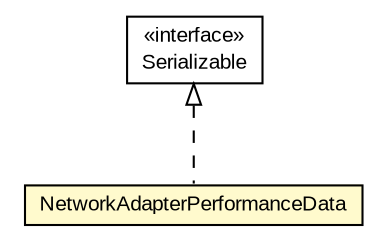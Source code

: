 #!/usr/local/bin/dot
#
# Class diagram 
# Generated by UMLGraph version R5_6-24-gf6e263 (http://www.umlgraph.org/)
#

digraph G {
	edge [fontname="arial",fontsize=10,labelfontname="arial",labelfontsize=10];
	node [fontname="arial",fontsize=10,shape=plaintext];
	nodesep=0.25;
	ranksep=0.5;
	// org.miloss.fgsms.services.interfaces.common.NetworkAdapterPerformanceData
	c813689 [label=<<table title="org.miloss.fgsms.services.interfaces.common.NetworkAdapterPerformanceData" border="0" cellborder="1" cellspacing="0" cellpadding="2" port="p" bgcolor="lemonChiffon" href="./NetworkAdapterPerformanceData.html">
		<tr><td><table border="0" cellspacing="0" cellpadding="1">
<tr><td align="center" balign="center"> NetworkAdapterPerformanceData </td></tr>
		</table></td></tr>
		</table>>, URL="./NetworkAdapterPerformanceData.html", fontname="arial", fontcolor="black", fontsize=10.0];
	//org.miloss.fgsms.services.interfaces.common.NetworkAdapterPerformanceData implements java.io.Serializable
	c814642:p -> c813689:p [dir=back,arrowtail=empty,style=dashed];
	// java.io.Serializable
	c814642 [label=<<table title="java.io.Serializable" border="0" cellborder="1" cellspacing="0" cellpadding="2" port="p" href="http://java.sun.com/j2se/1.4.2/docs/api/java/io/Serializable.html">
		<tr><td><table border="0" cellspacing="0" cellpadding="1">
<tr><td align="center" balign="center"> &#171;interface&#187; </td></tr>
<tr><td align="center" balign="center"> Serializable </td></tr>
		</table></td></tr>
		</table>>, URL="http://java.sun.com/j2se/1.4.2/docs/api/java/io/Serializable.html", fontname="arial", fontcolor="black", fontsize=10.0];
}


